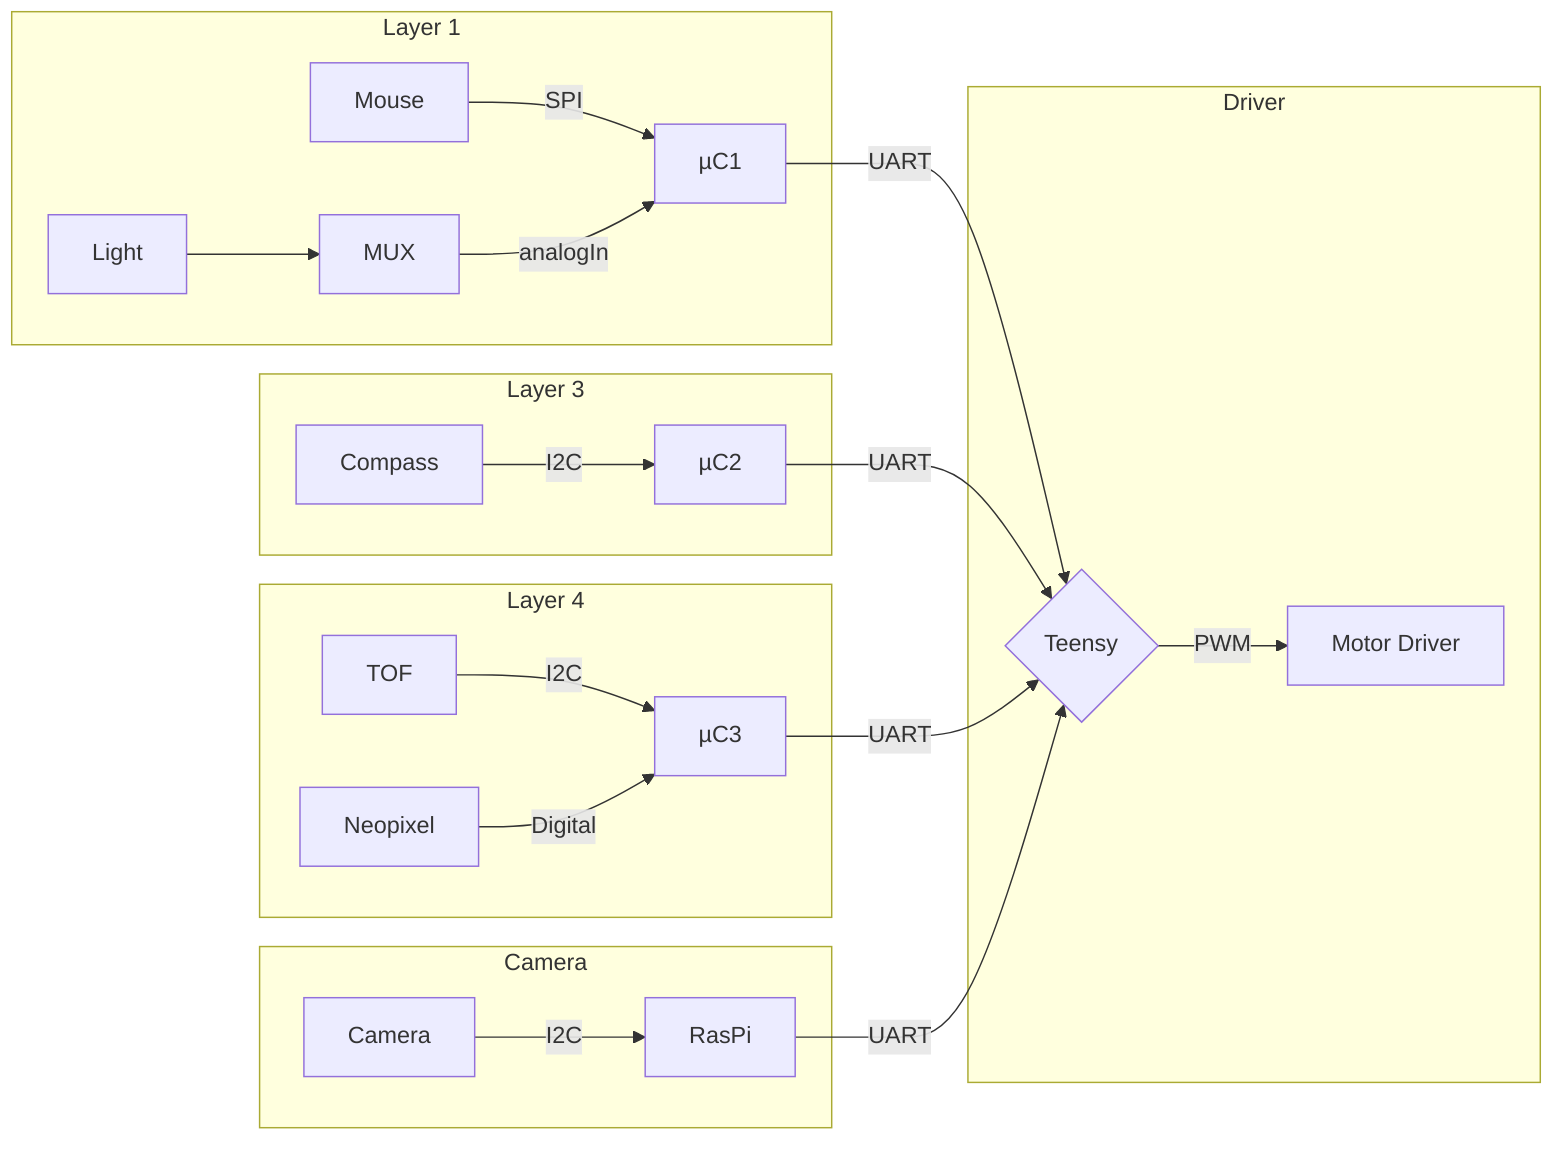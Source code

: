 graph LR
	subgraph Layer 1
		Mouse --> |SPI| µC1
		Light --> MUX --> |analogIn| µC1
	end
	subgraph Layer 3
		Compass --> |I2C| µC2
	end
	subgraph Layer 4
		TOF --> |I2C| µC3
		Neopixel --> |Digital| µC3
	end
	subgraph Camera
		C[Camera] --> |I2C| RasPi
	end
	subgraph Driver
		µC1 & µC2 & µC3 & RasPi --> |UART| A{Teensy}
		A --> |PWM| M[Motor Driver]
	end